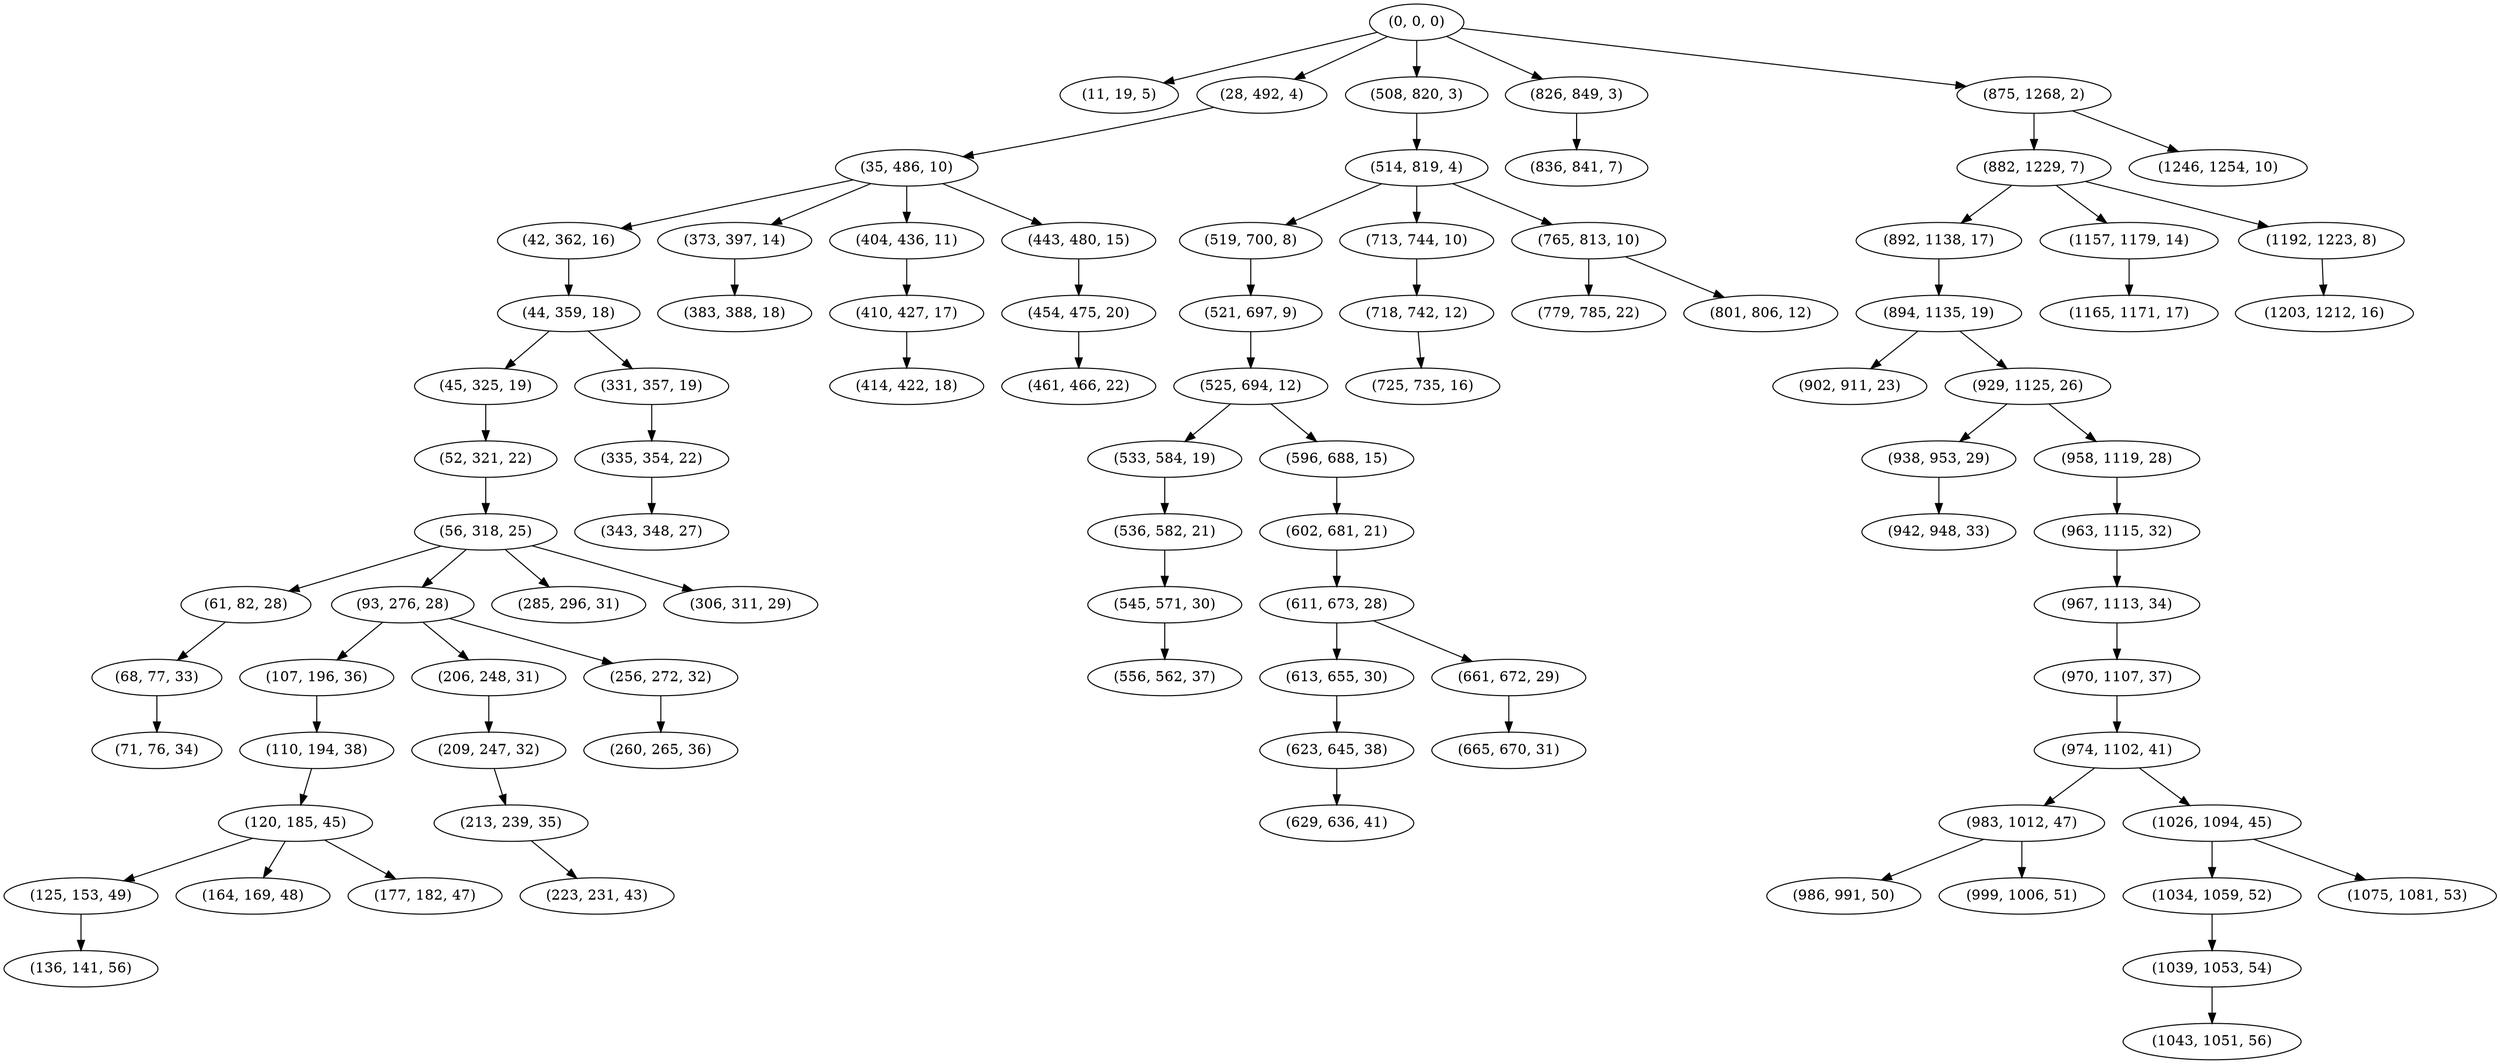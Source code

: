 digraph tree {
    "(0, 0, 0)";
    "(11, 19, 5)";
    "(28, 492, 4)";
    "(35, 486, 10)";
    "(42, 362, 16)";
    "(44, 359, 18)";
    "(45, 325, 19)";
    "(52, 321, 22)";
    "(56, 318, 25)";
    "(61, 82, 28)";
    "(68, 77, 33)";
    "(71, 76, 34)";
    "(93, 276, 28)";
    "(107, 196, 36)";
    "(110, 194, 38)";
    "(120, 185, 45)";
    "(125, 153, 49)";
    "(136, 141, 56)";
    "(164, 169, 48)";
    "(177, 182, 47)";
    "(206, 248, 31)";
    "(209, 247, 32)";
    "(213, 239, 35)";
    "(223, 231, 43)";
    "(256, 272, 32)";
    "(260, 265, 36)";
    "(285, 296, 31)";
    "(306, 311, 29)";
    "(331, 357, 19)";
    "(335, 354, 22)";
    "(343, 348, 27)";
    "(373, 397, 14)";
    "(383, 388, 18)";
    "(404, 436, 11)";
    "(410, 427, 17)";
    "(414, 422, 18)";
    "(443, 480, 15)";
    "(454, 475, 20)";
    "(461, 466, 22)";
    "(508, 820, 3)";
    "(514, 819, 4)";
    "(519, 700, 8)";
    "(521, 697, 9)";
    "(525, 694, 12)";
    "(533, 584, 19)";
    "(536, 582, 21)";
    "(545, 571, 30)";
    "(556, 562, 37)";
    "(596, 688, 15)";
    "(602, 681, 21)";
    "(611, 673, 28)";
    "(613, 655, 30)";
    "(623, 645, 38)";
    "(629, 636, 41)";
    "(661, 672, 29)";
    "(665, 670, 31)";
    "(713, 744, 10)";
    "(718, 742, 12)";
    "(725, 735, 16)";
    "(765, 813, 10)";
    "(779, 785, 22)";
    "(801, 806, 12)";
    "(826, 849, 3)";
    "(836, 841, 7)";
    "(875, 1268, 2)";
    "(882, 1229, 7)";
    "(892, 1138, 17)";
    "(894, 1135, 19)";
    "(902, 911, 23)";
    "(929, 1125, 26)";
    "(938, 953, 29)";
    "(942, 948, 33)";
    "(958, 1119, 28)";
    "(963, 1115, 32)";
    "(967, 1113, 34)";
    "(970, 1107, 37)";
    "(974, 1102, 41)";
    "(983, 1012, 47)";
    "(986, 991, 50)";
    "(999, 1006, 51)";
    "(1026, 1094, 45)";
    "(1034, 1059, 52)";
    "(1039, 1053, 54)";
    "(1043, 1051, 56)";
    "(1075, 1081, 53)";
    "(1157, 1179, 14)";
    "(1165, 1171, 17)";
    "(1192, 1223, 8)";
    "(1203, 1212, 16)";
    "(1246, 1254, 10)";
    "(0, 0, 0)" -> "(11, 19, 5)";
    "(0, 0, 0)" -> "(28, 492, 4)";
    "(0, 0, 0)" -> "(508, 820, 3)";
    "(0, 0, 0)" -> "(826, 849, 3)";
    "(0, 0, 0)" -> "(875, 1268, 2)";
    "(28, 492, 4)" -> "(35, 486, 10)";
    "(35, 486, 10)" -> "(42, 362, 16)";
    "(35, 486, 10)" -> "(373, 397, 14)";
    "(35, 486, 10)" -> "(404, 436, 11)";
    "(35, 486, 10)" -> "(443, 480, 15)";
    "(42, 362, 16)" -> "(44, 359, 18)";
    "(44, 359, 18)" -> "(45, 325, 19)";
    "(44, 359, 18)" -> "(331, 357, 19)";
    "(45, 325, 19)" -> "(52, 321, 22)";
    "(52, 321, 22)" -> "(56, 318, 25)";
    "(56, 318, 25)" -> "(61, 82, 28)";
    "(56, 318, 25)" -> "(93, 276, 28)";
    "(56, 318, 25)" -> "(285, 296, 31)";
    "(56, 318, 25)" -> "(306, 311, 29)";
    "(61, 82, 28)" -> "(68, 77, 33)";
    "(68, 77, 33)" -> "(71, 76, 34)";
    "(93, 276, 28)" -> "(107, 196, 36)";
    "(93, 276, 28)" -> "(206, 248, 31)";
    "(93, 276, 28)" -> "(256, 272, 32)";
    "(107, 196, 36)" -> "(110, 194, 38)";
    "(110, 194, 38)" -> "(120, 185, 45)";
    "(120, 185, 45)" -> "(125, 153, 49)";
    "(120, 185, 45)" -> "(164, 169, 48)";
    "(120, 185, 45)" -> "(177, 182, 47)";
    "(125, 153, 49)" -> "(136, 141, 56)";
    "(206, 248, 31)" -> "(209, 247, 32)";
    "(209, 247, 32)" -> "(213, 239, 35)";
    "(213, 239, 35)" -> "(223, 231, 43)";
    "(256, 272, 32)" -> "(260, 265, 36)";
    "(331, 357, 19)" -> "(335, 354, 22)";
    "(335, 354, 22)" -> "(343, 348, 27)";
    "(373, 397, 14)" -> "(383, 388, 18)";
    "(404, 436, 11)" -> "(410, 427, 17)";
    "(410, 427, 17)" -> "(414, 422, 18)";
    "(443, 480, 15)" -> "(454, 475, 20)";
    "(454, 475, 20)" -> "(461, 466, 22)";
    "(508, 820, 3)" -> "(514, 819, 4)";
    "(514, 819, 4)" -> "(519, 700, 8)";
    "(514, 819, 4)" -> "(713, 744, 10)";
    "(514, 819, 4)" -> "(765, 813, 10)";
    "(519, 700, 8)" -> "(521, 697, 9)";
    "(521, 697, 9)" -> "(525, 694, 12)";
    "(525, 694, 12)" -> "(533, 584, 19)";
    "(525, 694, 12)" -> "(596, 688, 15)";
    "(533, 584, 19)" -> "(536, 582, 21)";
    "(536, 582, 21)" -> "(545, 571, 30)";
    "(545, 571, 30)" -> "(556, 562, 37)";
    "(596, 688, 15)" -> "(602, 681, 21)";
    "(602, 681, 21)" -> "(611, 673, 28)";
    "(611, 673, 28)" -> "(613, 655, 30)";
    "(611, 673, 28)" -> "(661, 672, 29)";
    "(613, 655, 30)" -> "(623, 645, 38)";
    "(623, 645, 38)" -> "(629, 636, 41)";
    "(661, 672, 29)" -> "(665, 670, 31)";
    "(713, 744, 10)" -> "(718, 742, 12)";
    "(718, 742, 12)" -> "(725, 735, 16)";
    "(765, 813, 10)" -> "(779, 785, 22)";
    "(765, 813, 10)" -> "(801, 806, 12)";
    "(826, 849, 3)" -> "(836, 841, 7)";
    "(875, 1268, 2)" -> "(882, 1229, 7)";
    "(875, 1268, 2)" -> "(1246, 1254, 10)";
    "(882, 1229, 7)" -> "(892, 1138, 17)";
    "(882, 1229, 7)" -> "(1157, 1179, 14)";
    "(882, 1229, 7)" -> "(1192, 1223, 8)";
    "(892, 1138, 17)" -> "(894, 1135, 19)";
    "(894, 1135, 19)" -> "(902, 911, 23)";
    "(894, 1135, 19)" -> "(929, 1125, 26)";
    "(929, 1125, 26)" -> "(938, 953, 29)";
    "(929, 1125, 26)" -> "(958, 1119, 28)";
    "(938, 953, 29)" -> "(942, 948, 33)";
    "(958, 1119, 28)" -> "(963, 1115, 32)";
    "(963, 1115, 32)" -> "(967, 1113, 34)";
    "(967, 1113, 34)" -> "(970, 1107, 37)";
    "(970, 1107, 37)" -> "(974, 1102, 41)";
    "(974, 1102, 41)" -> "(983, 1012, 47)";
    "(974, 1102, 41)" -> "(1026, 1094, 45)";
    "(983, 1012, 47)" -> "(986, 991, 50)";
    "(983, 1012, 47)" -> "(999, 1006, 51)";
    "(1026, 1094, 45)" -> "(1034, 1059, 52)";
    "(1026, 1094, 45)" -> "(1075, 1081, 53)";
    "(1034, 1059, 52)" -> "(1039, 1053, 54)";
    "(1039, 1053, 54)" -> "(1043, 1051, 56)";
    "(1157, 1179, 14)" -> "(1165, 1171, 17)";
    "(1192, 1223, 8)" -> "(1203, 1212, 16)";
}
